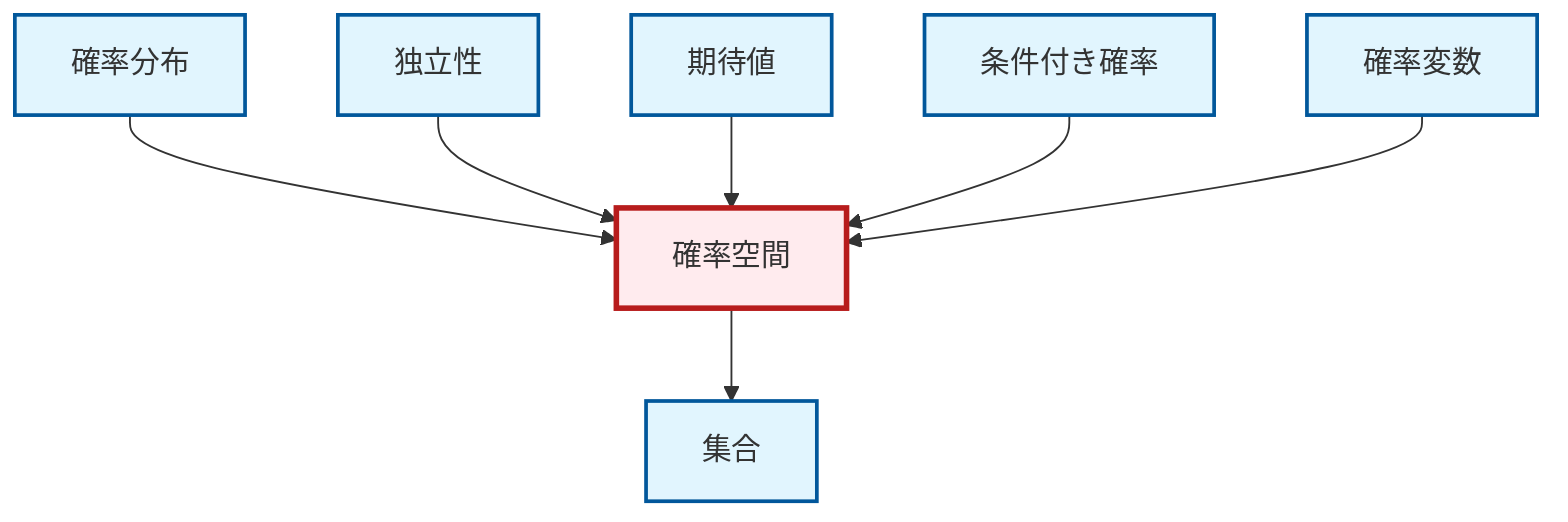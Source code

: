 graph TD
    classDef definition fill:#e1f5fe,stroke:#01579b,stroke-width:2px
    classDef theorem fill:#f3e5f5,stroke:#4a148c,stroke-width:2px
    classDef axiom fill:#fff3e0,stroke:#e65100,stroke-width:2px
    classDef example fill:#e8f5e9,stroke:#1b5e20,stroke-width:2px
    classDef current fill:#ffebee,stroke:#b71c1c,stroke-width:3px
    def-expectation["期待値"]:::definition
    def-probability-distribution["確率分布"]:::definition
    def-random-variable["確率変数"]:::definition
    def-set["集合"]:::definition
    def-conditional-probability["条件付き確率"]:::definition
    def-independence["独立性"]:::definition
    def-probability-space["確率空間"]:::definition
    def-probability-space --> def-set
    def-probability-distribution --> def-probability-space
    def-independence --> def-probability-space
    def-expectation --> def-probability-space
    def-conditional-probability --> def-probability-space
    def-random-variable --> def-probability-space
    class def-probability-space current